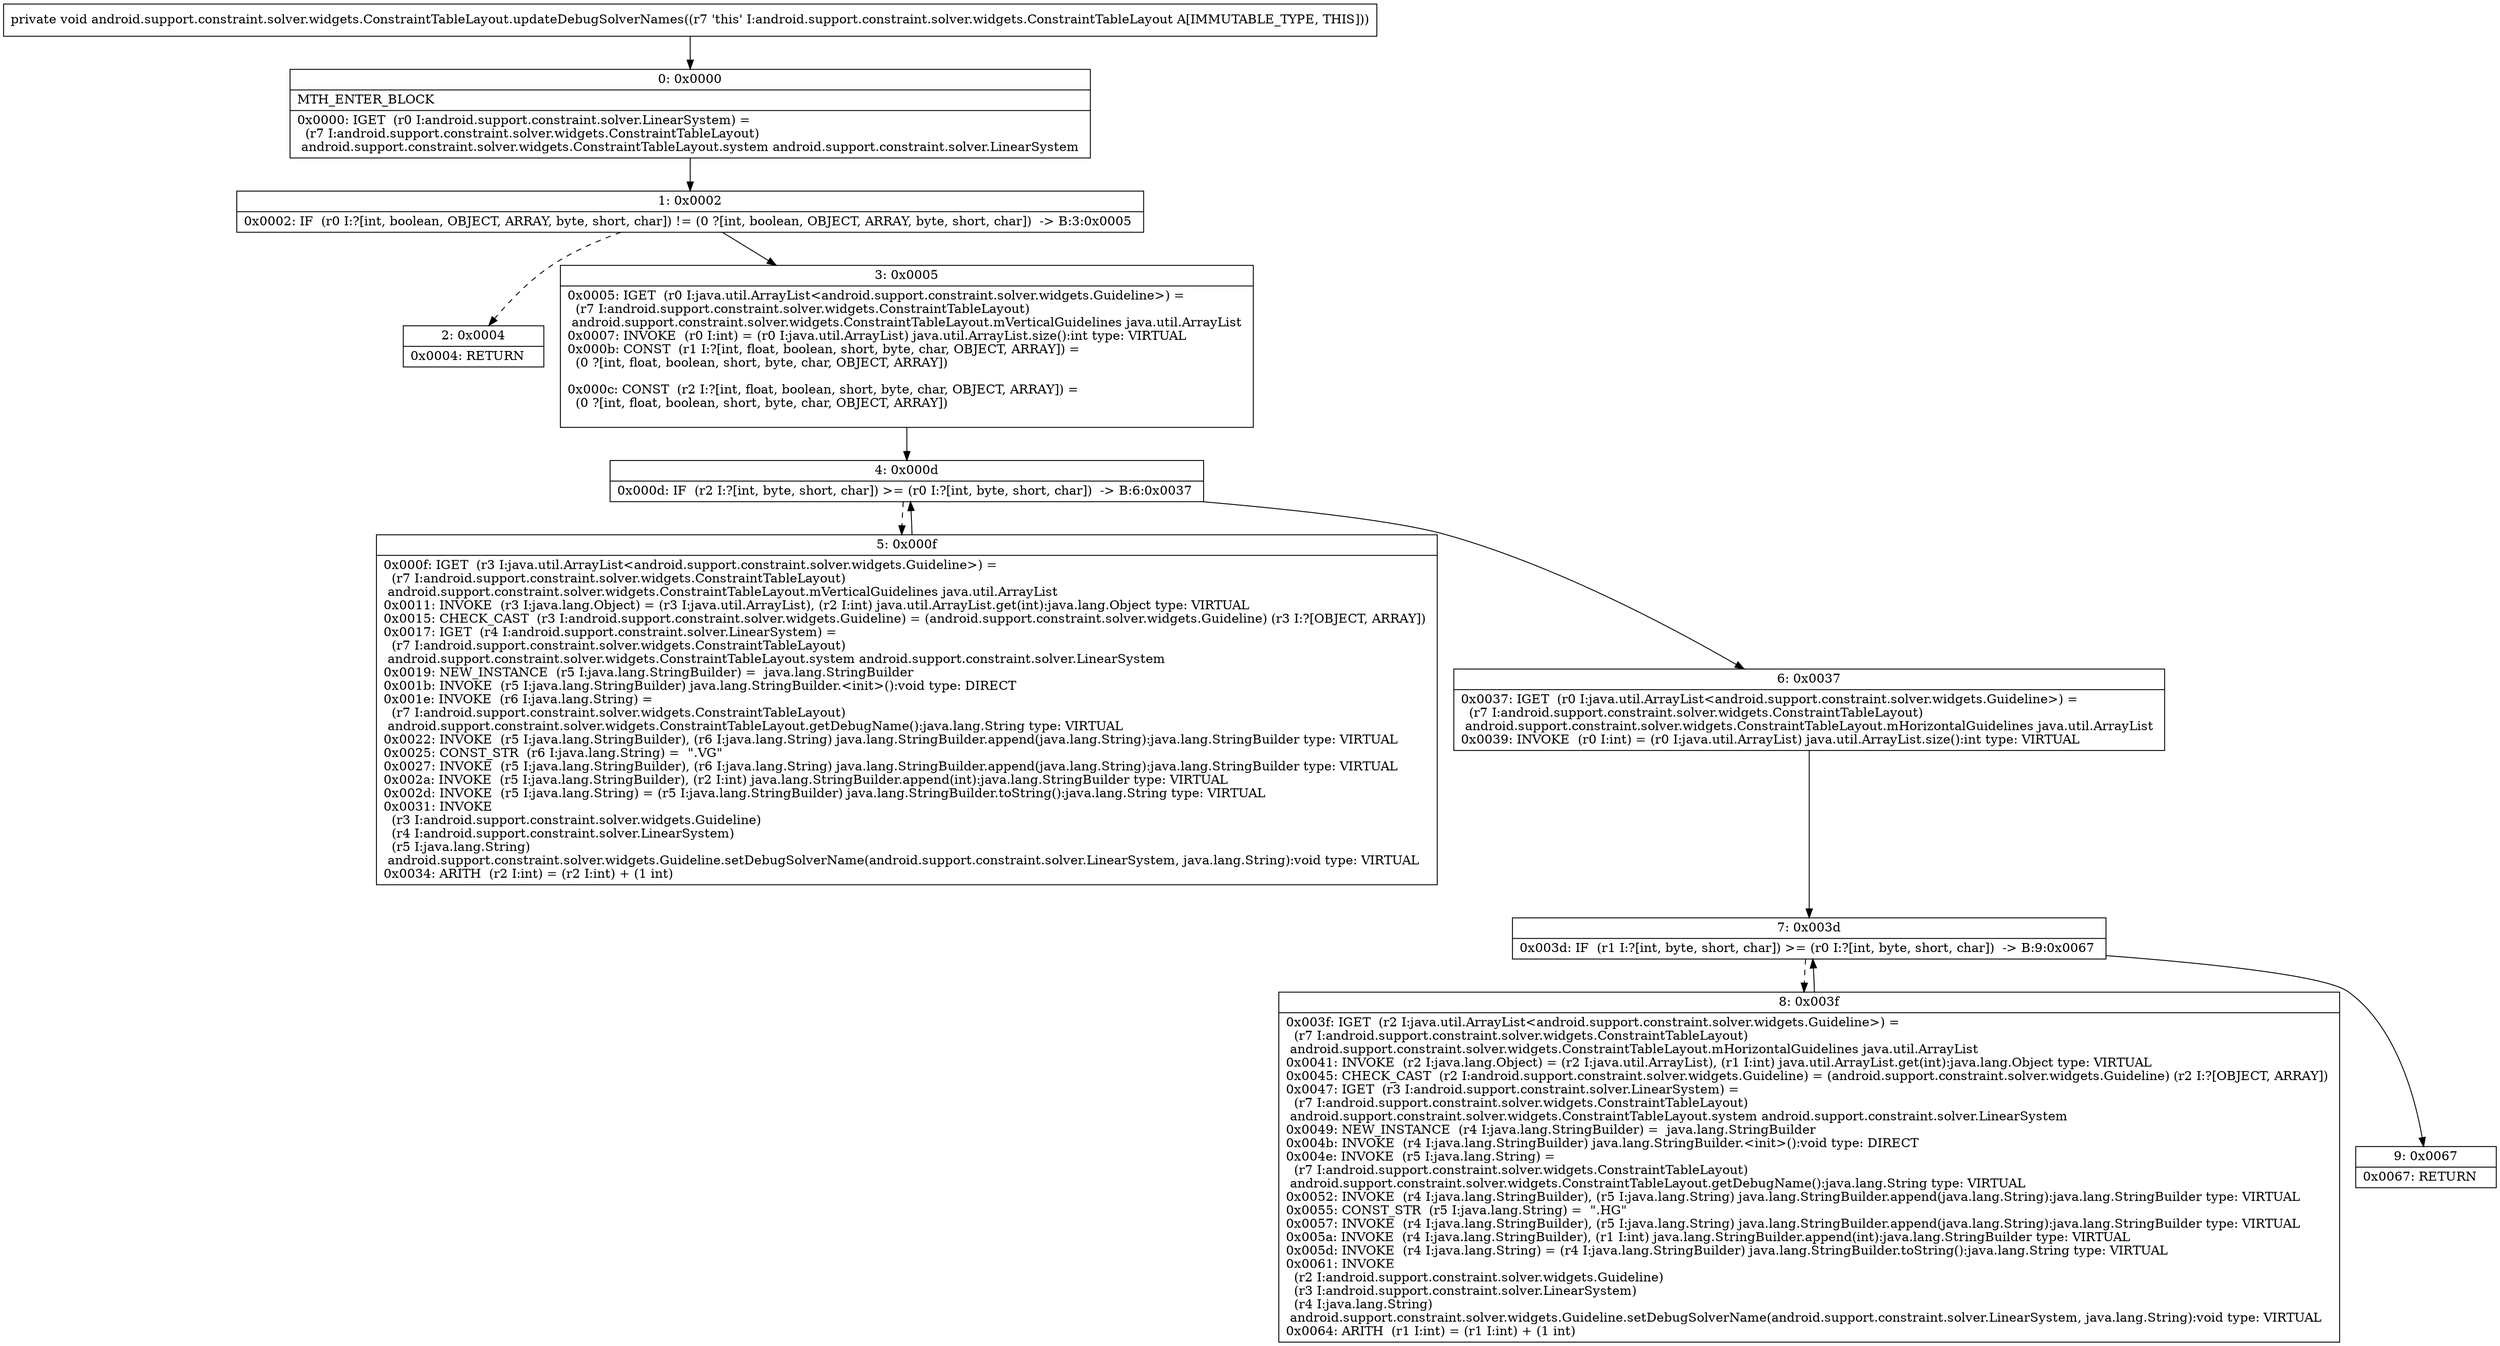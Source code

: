 digraph "CFG forandroid.support.constraint.solver.widgets.ConstraintTableLayout.updateDebugSolverNames()V" {
Node_0 [shape=record,label="{0\:\ 0x0000|MTH_ENTER_BLOCK\l|0x0000: IGET  (r0 I:android.support.constraint.solver.LinearSystem) = \l  (r7 I:android.support.constraint.solver.widgets.ConstraintTableLayout)\l android.support.constraint.solver.widgets.ConstraintTableLayout.system android.support.constraint.solver.LinearSystem \l}"];
Node_1 [shape=record,label="{1\:\ 0x0002|0x0002: IF  (r0 I:?[int, boolean, OBJECT, ARRAY, byte, short, char]) != (0 ?[int, boolean, OBJECT, ARRAY, byte, short, char])  \-\> B:3:0x0005 \l}"];
Node_2 [shape=record,label="{2\:\ 0x0004|0x0004: RETURN   \l}"];
Node_3 [shape=record,label="{3\:\ 0x0005|0x0005: IGET  (r0 I:java.util.ArrayList\<android.support.constraint.solver.widgets.Guideline\>) = \l  (r7 I:android.support.constraint.solver.widgets.ConstraintTableLayout)\l android.support.constraint.solver.widgets.ConstraintTableLayout.mVerticalGuidelines java.util.ArrayList \l0x0007: INVOKE  (r0 I:int) = (r0 I:java.util.ArrayList) java.util.ArrayList.size():int type: VIRTUAL \l0x000b: CONST  (r1 I:?[int, float, boolean, short, byte, char, OBJECT, ARRAY]) = \l  (0 ?[int, float, boolean, short, byte, char, OBJECT, ARRAY])\l \l0x000c: CONST  (r2 I:?[int, float, boolean, short, byte, char, OBJECT, ARRAY]) = \l  (0 ?[int, float, boolean, short, byte, char, OBJECT, ARRAY])\l \l}"];
Node_4 [shape=record,label="{4\:\ 0x000d|0x000d: IF  (r2 I:?[int, byte, short, char]) \>= (r0 I:?[int, byte, short, char])  \-\> B:6:0x0037 \l}"];
Node_5 [shape=record,label="{5\:\ 0x000f|0x000f: IGET  (r3 I:java.util.ArrayList\<android.support.constraint.solver.widgets.Guideline\>) = \l  (r7 I:android.support.constraint.solver.widgets.ConstraintTableLayout)\l android.support.constraint.solver.widgets.ConstraintTableLayout.mVerticalGuidelines java.util.ArrayList \l0x0011: INVOKE  (r3 I:java.lang.Object) = (r3 I:java.util.ArrayList), (r2 I:int) java.util.ArrayList.get(int):java.lang.Object type: VIRTUAL \l0x0015: CHECK_CAST  (r3 I:android.support.constraint.solver.widgets.Guideline) = (android.support.constraint.solver.widgets.Guideline) (r3 I:?[OBJECT, ARRAY]) \l0x0017: IGET  (r4 I:android.support.constraint.solver.LinearSystem) = \l  (r7 I:android.support.constraint.solver.widgets.ConstraintTableLayout)\l android.support.constraint.solver.widgets.ConstraintTableLayout.system android.support.constraint.solver.LinearSystem \l0x0019: NEW_INSTANCE  (r5 I:java.lang.StringBuilder) =  java.lang.StringBuilder \l0x001b: INVOKE  (r5 I:java.lang.StringBuilder) java.lang.StringBuilder.\<init\>():void type: DIRECT \l0x001e: INVOKE  (r6 I:java.lang.String) = \l  (r7 I:android.support.constraint.solver.widgets.ConstraintTableLayout)\l android.support.constraint.solver.widgets.ConstraintTableLayout.getDebugName():java.lang.String type: VIRTUAL \l0x0022: INVOKE  (r5 I:java.lang.StringBuilder), (r6 I:java.lang.String) java.lang.StringBuilder.append(java.lang.String):java.lang.StringBuilder type: VIRTUAL \l0x0025: CONST_STR  (r6 I:java.lang.String) =  \".VG\" \l0x0027: INVOKE  (r5 I:java.lang.StringBuilder), (r6 I:java.lang.String) java.lang.StringBuilder.append(java.lang.String):java.lang.StringBuilder type: VIRTUAL \l0x002a: INVOKE  (r5 I:java.lang.StringBuilder), (r2 I:int) java.lang.StringBuilder.append(int):java.lang.StringBuilder type: VIRTUAL \l0x002d: INVOKE  (r5 I:java.lang.String) = (r5 I:java.lang.StringBuilder) java.lang.StringBuilder.toString():java.lang.String type: VIRTUAL \l0x0031: INVOKE  \l  (r3 I:android.support.constraint.solver.widgets.Guideline)\l  (r4 I:android.support.constraint.solver.LinearSystem)\l  (r5 I:java.lang.String)\l android.support.constraint.solver.widgets.Guideline.setDebugSolverName(android.support.constraint.solver.LinearSystem, java.lang.String):void type: VIRTUAL \l0x0034: ARITH  (r2 I:int) = (r2 I:int) + (1 int) \l}"];
Node_6 [shape=record,label="{6\:\ 0x0037|0x0037: IGET  (r0 I:java.util.ArrayList\<android.support.constraint.solver.widgets.Guideline\>) = \l  (r7 I:android.support.constraint.solver.widgets.ConstraintTableLayout)\l android.support.constraint.solver.widgets.ConstraintTableLayout.mHorizontalGuidelines java.util.ArrayList \l0x0039: INVOKE  (r0 I:int) = (r0 I:java.util.ArrayList) java.util.ArrayList.size():int type: VIRTUAL \l}"];
Node_7 [shape=record,label="{7\:\ 0x003d|0x003d: IF  (r1 I:?[int, byte, short, char]) \>= (r0 I:?[int, byte, short, char])  \-\> B:9:0x0067 \l}"];
Node_8 [shape=record,label="{8\:\ 0x003f|0x003f: IGET  (r2 I:java.util.ArrayList\<android.support.constraint.solver.widgets.Guideline\>) = \l  (r7 I:android.support.constraint.solver.widgets.ConstraintTableLayout)\l android.support.constraint.solver.widgets.ConstraintTableLayout.mHorizontalGuidelines java.util.ArrayList \l0x0041: INVOKE  (r2 I:java.lang.Object) = (r2 I:java.util.ArrayList), (r1 I:int) java.util.ArrayList.get(int):java.lang.Object type: VIRTUAL \l0x0045: CHECK_CAST  (r2 I:android.support.constraint.solver.widgets.Guideline) = (android.support.constraint.solver.widgets.Guideline) (r2 I:?[OBJECT, ARRAY]) \l0x0047: IGET  (r3 I:android.support.constraint.solver.LinearSystem) = \l  (r7 I:android.support.constraint.solver.widgets.ConstraintTableLayout)\l android.support.constraint.solver.widgets.ConstraintTableLayout.system android.support.constraint.solver.LinearSystem \l0x0049: NEW_INSTANCE  (r4 I:java.lang.StringBuilder) =  java.lang.StringBuilder \l0x004b: INVOKE  (r4 I:java.lang.StringBuilder) java.lang.StringBuilder.\<init\>():void type: DIRECT \l0x004e: INVOKE  (r5 I:java.lang.String) = \l  (r7 I:android.support.constraint.solver.widgets.ConstraintTableLayout)\l android.support.constraint.solver.widgets.ConstraintTableLayout.getDebugName():java.lang.String type: VIRTUAL \l0x0052: INVOKE  (r4 I:java.lang.StringBuilder), (r5 I:java.lang.String) java.lang.StringBuilder.append(java.lang.String):java.lang.StringBuilder type: VIRTUAL \l0x0055: CONST_STR  (r5 I:java.lang.String) =  \".HG\" \l0x0057: INVOKE  (r4 I:java.lang.StringBuilder), (r5 I:java.lang.String) java.lang.StringBuilder.append(java.lang.String):java.lang.StringBuilder type: VIRTUAL \l0x005a: INVOKE  (r4 I:java.lang.StringBuilder), (r1 I:int) java.lang.StringBuilder.append(int):java.lang.StringBuilder type: VIRTUAL \l0x005d: INVOKE  (r4 I:java.lang.String) = (r4 I:java.lang.StringBuilder) java.lang.StringBuilder.toString():java.lang.String type: VIRTUAL \l0x0061: INVOKE  \l  (r2 I:android.support.constraint.solver.widgets.Guideline)\l  (r3 I:android.support.constraint.solver.LinearSystem)\l  (r4 I:java.lang.String)\l android.support.constraint.solver.widgets.Guideline.setDebugSolverName(android.support.constraint.solver.LinearSystem, java.lang.String):void type: VIRTUAL \l0x0064: ARITH  (r1 I:int) = (r1 I:int) + (1 int) \l}"];
Node_9 [shape=record,label="{9\:\ 0x0067|0x0067: RETURN   \l}"];
MethodNode[shape=record,label="{private void android.support.constraint.solver.widgets.ConstraintTableLayout.updateDebugSolverNames((r7 'this' I:android.support.constraint.solver.widgets.ConstraintTableLayout A[IMMUTABLE_TYPE, THIS])) }"];
MethodNode -> Node_0;
Node_0 -> Node_1;
Node_1 -> Node_2[style=dashed];
Node_1 -> Node_3;
Node_3 -> Node_4;
Node_4 -> Node_5[style=dashed];
Node_4 -> Node_6;
Node_5 -> Node_4;
Node_6 -> Node_7;
Node_7 -> Node_8[style=dashed];
Node_7 -> Node_9;
Node_8 -> Node_7;
}

